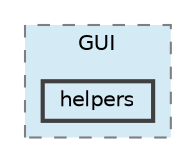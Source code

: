 digraph "src/Game/GUI/helpers"
{
 // LATEX_PDF_SIZE
  bgcolor="transparent";
  edge [fontname=Helvetica,fontsize=10,labelfontname=Helvetica,labelfontsize=10];
  node [fontname=Helvetica,fontsize=10,shape=box,height=0.2,width=0.4];
  compound=true
  subgraph clusterdir_ab649f3768326b210867dcadba9ef820 {
    graph [ bgcolor="#d4ebf6", pencolor="grey50", label="GUI", fontname=Helvetica,fontsize=10 style="filled,dashed", URL="dir_ab649f3768326b210867dcadba9ef820.html",tooltip=""]
  dir_7e1c7f2df4c0f763cccf51fceba9251e [label="helpers", fillcolor="#d4ebf6", color="grey25", style="filled,bold", URL="dir_7e1c7f2df4c0f763cccf51fceba9251e.html",tooltip=""];
  }
}
